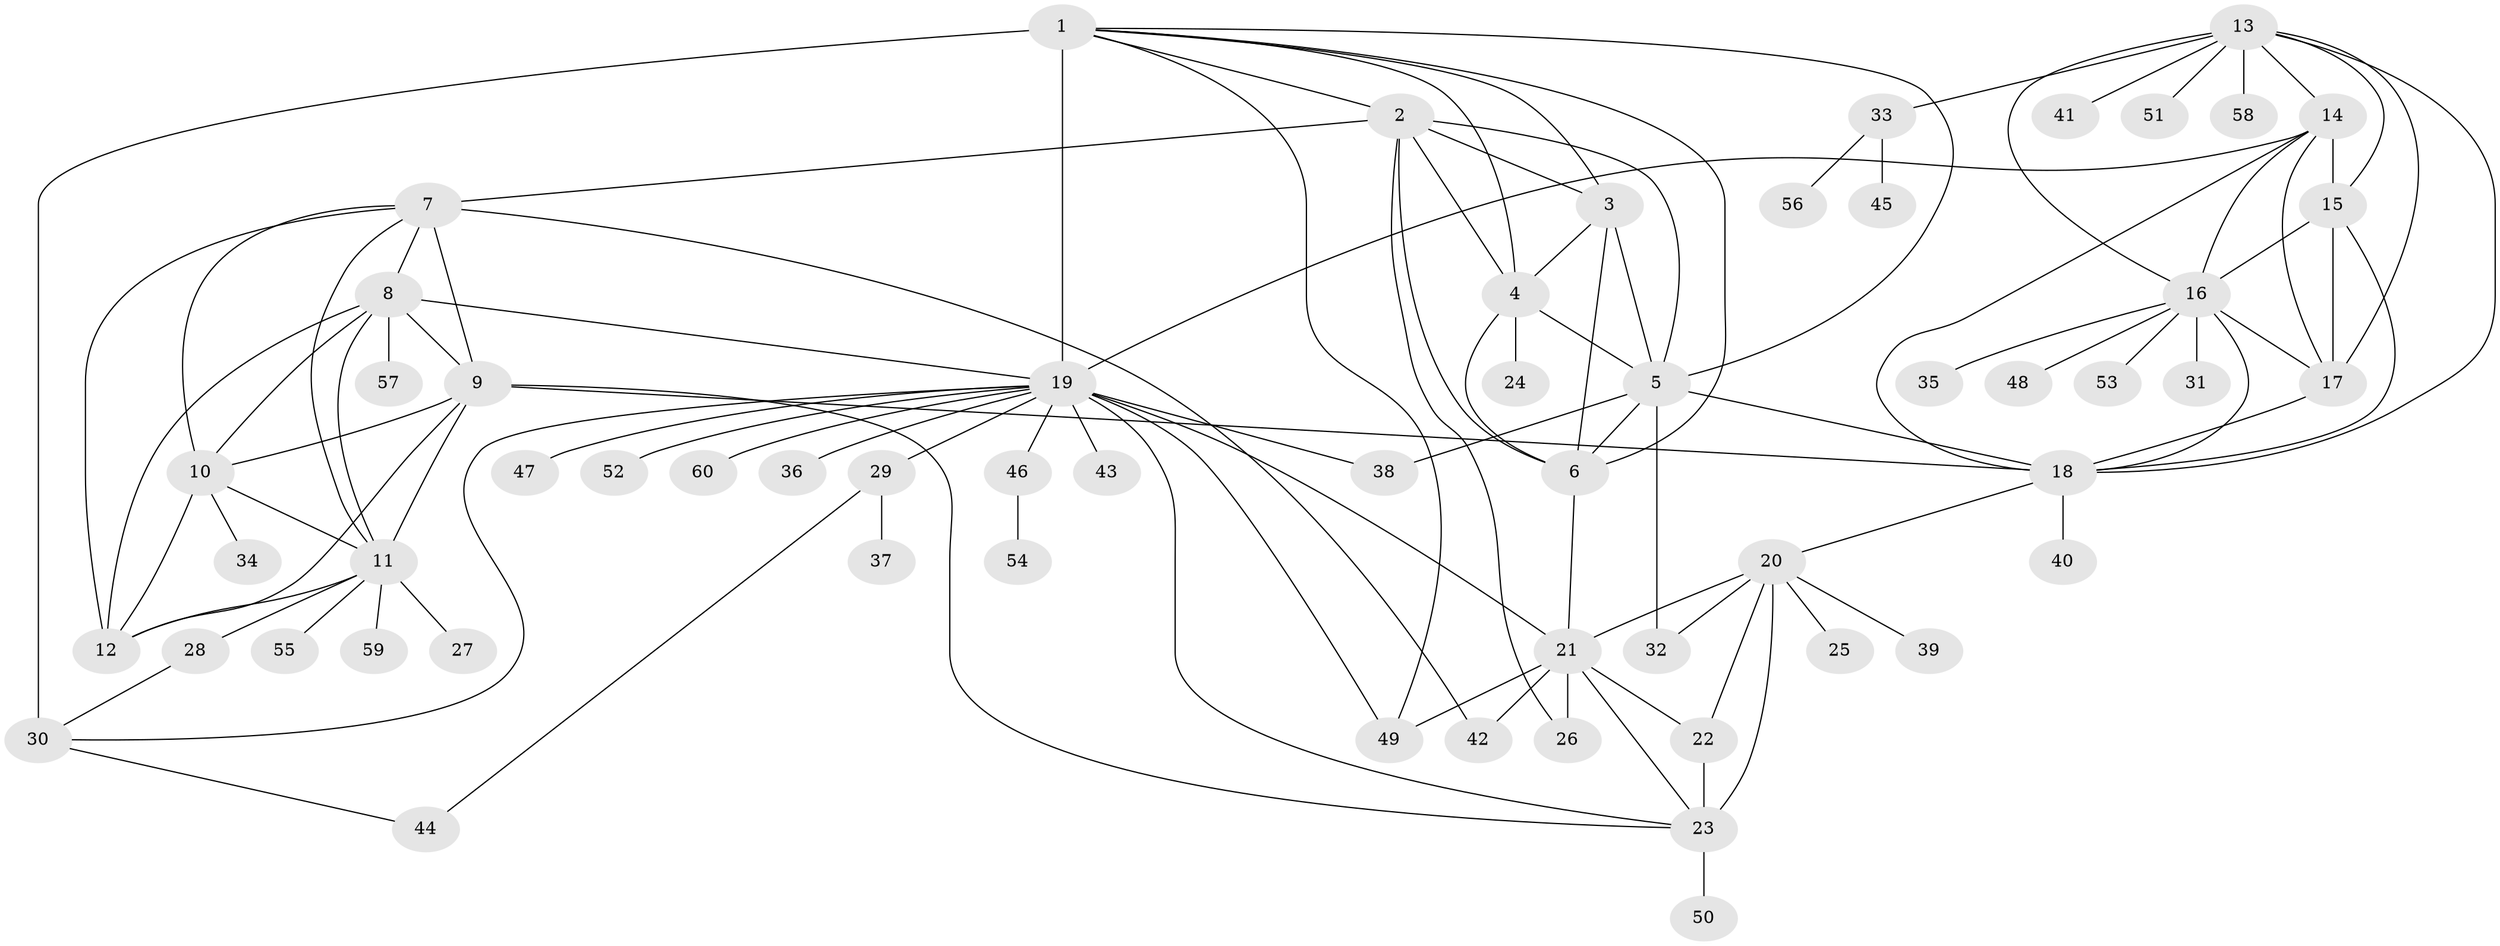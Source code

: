 // original degree distribution, {14: 0.008333333333333333, 8: 0.041666666666666664, 6: 0.05, 9: 0.03333333333333333, 11: 0.016666666666666666, 7: 0.025, 10: 0.058333333333333334, 5: 0.008333333333333333, 12: 0.008333333333333333, 1: 0.6083333333333333, 2: 0.08333333333333333, 4: 0.016666666666666666, 3: 0.041666666666666664}
// Generated by graph-tools (version 1.1) at 2025/37/03/09/25 02:37:24]
// undirected, 60 vertices, 108 edges
graph export_dot {
graph [start="1"]
  node [color=gray90,style=filled];
  1;
  2;
  3;
  4;
  5;
  6;
  7;
  8;
  9;
  10;
  11;
  12;
  13;
  14;
  15;
  16;
  17;
  18;
  19;
  20;
  21;
  22;
  23;
  24;
  25;
  26;
  27;
  28;
  29;
  30;
  31;
  32;
  33;
  34;
  35;
  36;
  37;
  38;
  39;
  40;
  41;
  42;
  43;
  44;
  45;
  46;
  47;
  48;
  49;
  50;
  51;
  52;
  53;
  54;
  55;
  56;
  57;
  58;
  59;
  60;
  1 -- 2 [weight=1.0];
  1 -- 3 [weight=1.0];
  1 -- 4 [weight=1.0];
  1 -- 5 [weight=1.0];
  1 -- 6 [weight=1.0];
  1 -- 19 [weight=2.0];
  1 -- 30 [weight=5.0];
  1 -- 49 [weight=1.0];
  2 -- 3 [weight=1.0];
  2 -- 4 [weight=1.0];
  2 -- 5 [weight=1.0];
  2 -- 6 [weight=1.0];
  2 -- 7 [weight=1.0];
  2 -- 26 [weight=1.0];
  3 -- 4 [weight=1.0];
  3 -- 5 [weight=1.0];
  3 -- 6 [weight=1.0];
  4 -- 5 [weight=1.0];
  4 -- 6 [weight=1.0];
  4 -- 24 [weight=3.0];
  5 -- 6 [weight=1.0];
  5 -- 18 [weight=1.0];
  5 -- 32 [weight=3.0];
  5 -- 38 [weight=1.0];
  6 -- 21 [weight=1.0];
  7 -- 8 [weight=1.0];
  7 -- 9 [weight=2.0];
  7 -- 10 [weight=1.0];
  7 -- 11 [weight=1.0];
  7 -- 12 [weight=1.0];
  7 -- 42 [weight=1.0];
  8 -- 9 [weight=1.0];
  8 -- 10 [weight=1.0];
  8 -- 11 [weight=1.0];
  8 -- 12 [weight=1.0];
  8 -- 19 [weight=1.0];
  8 -- 57 [weight=2.0];
  9 -- 10 [weight=1.0];
  9 -- 11 [weight=1.0];
  9 -- 12 [weight=1.0];
  9 -- 18 [weight=1.0];
  9 -- 23 [weight=1.0];
  10 -- 11 [weight=1.0];
  10 -- 12 [weight=1.0];
  10 -- 34 [weight=1.0];
  11 -- 12 [weight=1.0];
  11 -- 27 [weight=1.0];
  11 -- 28 [weight=1.0];
  11 -- 55 [weight=1.0];
  11 -- 59 [weight=1.0];
  13 -- 14 [weight=1.0];
  13 -- 15 [weight=1.0];
  13 -- 16 [weight=1.0];
  13 -- 17 [weight=1.0];
  13 -- 18 [weight=1.0];
  13 -- 33 [weight=1.0];
  13 -- 41 [weight=1.0];
  13 -- 51 [weight=1.0];
  13 -- 58 [weight=1.0];
  14 -- 15 [weight=5.0];
  14 -- 16 [weight=1.0];
  14 -- 17 [weight=1.0];
  14 -- 18 [weight=1.0];
  14 -- 19 [weight=1.0];
  15 -- 16 [weight=1.0];
  15 -- 17 [weight=1.0];
  15 -- 18 [weight=1.0];
  16 -- 17 [weight=1.0];
  16 -- 18 [weight=1.0];
  16 -- 31 [weight=1.0];
  16 -- 35 [weight=1.0];
  16 -- 48 [weight=1.0];
  16 -- 53 [weight=1.0];
  17 -- 18 [weight=1.0];
  18 -- 20 [weight=1.0];
  18 -- 40 [weight=1.0];
  19 -- 21 [weight=1.0];
  19 -- 23 [weight=1.0];
  19 -- 29 [weight=1.0];
  19 -- 30 [weight=1.0];
  19 -- 36 [weight=1.0];
  19 -- 38 [weight=3.0];
  19 -- 43 [weight=1.0];
  19 -- 46 [weight=1.0];
  19 -- 47 [weight=1.0];
  19 -- 49 [weight=1.0];
  19 -- 52 [weight=2.0];
  19 -- 60 [weight=1.0];
  20 -- 21 [weight=3.0];
  20 -- 22 [weight=3.0];
  20 -- 23 [weight=3.0];
  20 -- 25 [weight=3.0];
  20 -- 32 [weight=1.0];
  20 -- 39 [weight=4.0];
  21 -- 22 [weight=1.0];
  21 -- 23 [weight=1.0];
  21 -- 26 [weight=2.0];
  21 -- 42 [weight=1.0];
  21 -- 49 [weight=1.0];
  22 -- 23 [weight=1.0];
  23 -- 50 [weight=2.0];
  28 -- 30 [weight=1.0];
  29 -- 37 [weight=1.0];
  29 -- 44 [weight=1.0];
  30 -- 44 [weight=1.0];
  33 -- 45 [weight=1.0];
  33 -- 56 [weight=1.0];
  46 -- 54 [weight=1.0];
}
